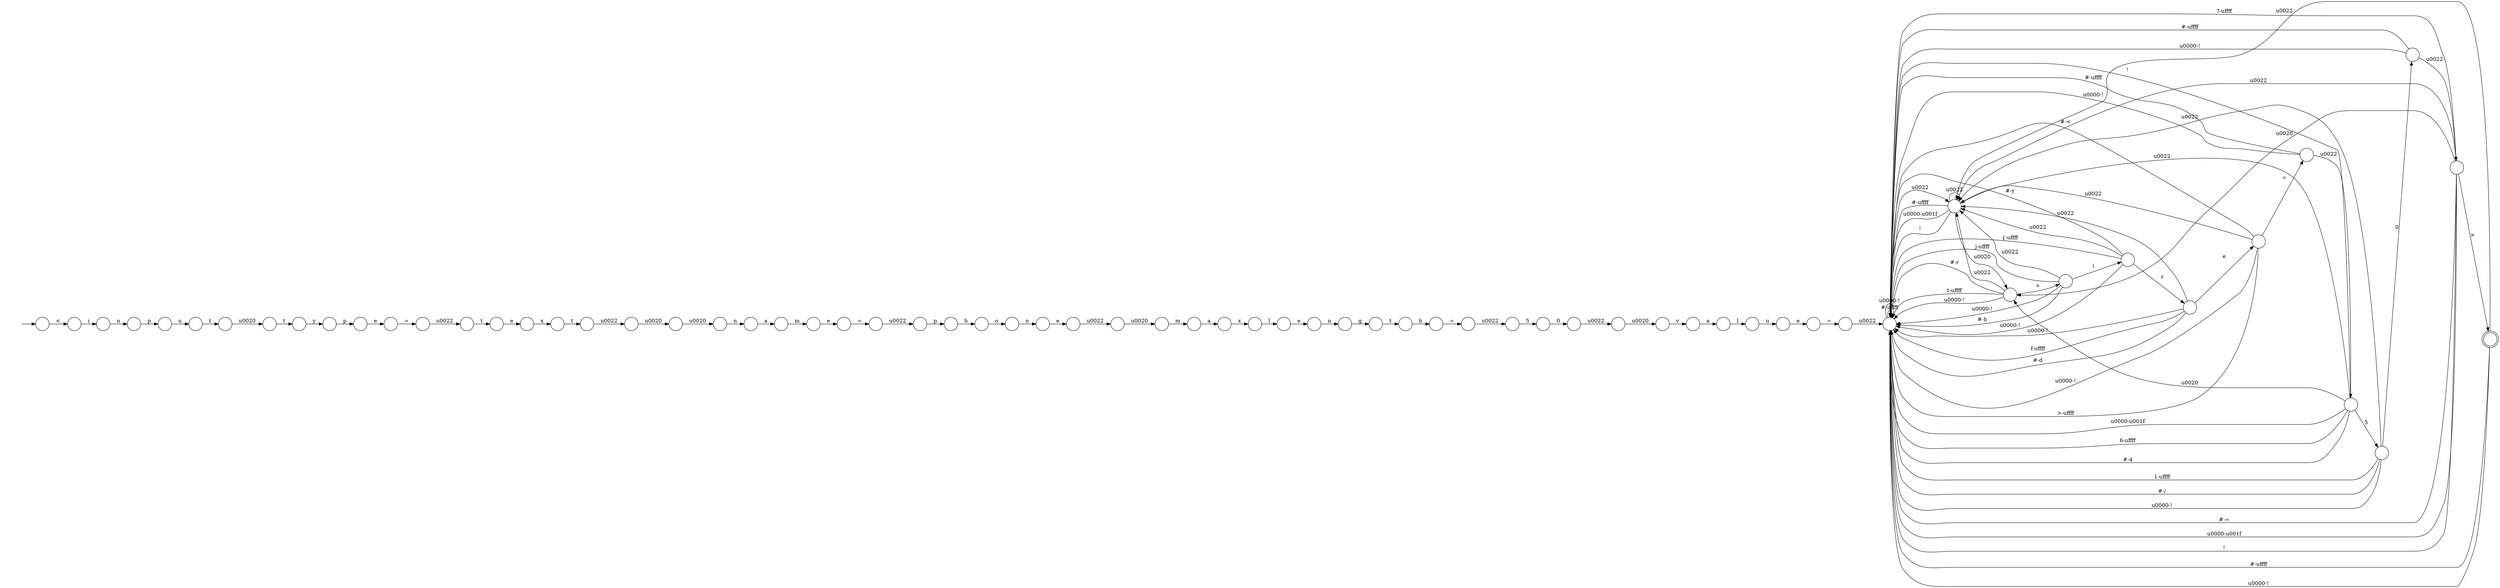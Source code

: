 digraph Automaton {
  rankdir = LR;
  0 [shape=circle,label=""];
  0 -> 64 [label="t"]
  1 [shape=circle,label=""];
  1 -> 53 [label="e"]
  2 [shape=circle,label=""];
  2 -> 50 [label="\u0022"]
  2 -> 2 [label="#-\uffff"]
  2 -> 2 [label="\u0000-!"]
  3 [shape=circle,label=""];
  3 -> 46 [label="a"]
  4 [shape=circle,label=""];
  4 -> 23 [label="h"]
  5 [shape=circle,label=""];
  5 -> 28 [label="z"]
  5 -> 50 [label="\u0022"]
  5 -> 2 [label="\u0000-!"]
  5 -> 2 [label="#-y"]
  5 -> 2 [label="{-\uffff"]
  6 [shape=circle,label=""];
  6 -> 50 [label="\u0022"]
  6 -> 2 [label="#-="]
  6 -> 58 [label=">"]
  6 -> 2 [label="\u0000-\u001f"]
  6 -> 66 [label="\u0020"]
  6 -> 2 [label="!"]
  6 -> 2 [label="?-\uffff"]
  7 [shape=circle,label=""];
  7 -> 2 [label="\u0022"]
  8 [shape=circle,label=""];
  8 -> 47 [label="\u0020"]
  9 [shape=circle,label=""];
  9 -> 3 [label="v"]
  10 [shape=circle,label=""];
  10 -> 13 [label="e"]
  11 [shape=circle,label=""];
  11 -> 40 [label="="]
  12 [shape=circle,label=""];
  12 -> 37 [label="n"]
  13 [shape=circle,label=""];
  13 -> 24 [label="="]
  14 [shape=circle,label=""];
  14 -> 38 [label="e"]
  15 [shape=circle,label=""];
  15 -> 39 [label="p"]
  16 [shape=circle,label=""];
  16 -> 26 [label="l"]
  17 [shape=circle,label=""];
  17 -> 1 [label="u"]
  18 [shape=circle,label=""];
  18 -> 10 [label="p"]
  19 [shape=circle,label=""];
  19 -> 65 [label="\u0022"]
  20 [shape=circle,label=""];
  20 -> 0 [label="\u0020"]
  21 [shape=circle,label=""];
  21 -> 45 [label="\u0022"]
  21 -> 2 [label="#-\uffff"]
  21 -> 2 [label="\u0000-!"]
  22 [shape=circle,label=""];
  22 -> 63 [label="u"]
  23 [shape=circle,label=""];
  23 -> 19 [label="="]
  24 [shape=circle,label=""];
  24 -> 36 [label="\u0022"]
  25 [shape=circle,label=""];
  25 -> 16 [label="x"]
  26 [shape=circle,label=""];
  26 -> 12 [label="e"]
  27 [shape=circle,label=""];
  27 -> 59 [label="m"]
  28 [shape=circle,label=""];
  28 -> 50 [label="\u0022"]
  28 -> 34 [label="e"]
  28 -> 2 [label="\u0000-!"]
  28 -> 2 [label="f-\uffff"]
  28 -> 2 [label="#-d"]
  29 [shape=circle,label=""];
  29 -> 49 [label="n"]
  30 [shape=circle,label=""];
  30 -> 48 [label="e"]
  31 [shape=circle,label=""];
  31 -> 27 [label="a"]
  32 [shape=circle,label=""];
  32 -> 6 [label="\u0022"]
  32 -> 2 [label="#-\uffff"]
  32 -> 2 [label="\u0000-!"]
  33 [shape=circle,label=""];
  33 -> 50 [label="\u0022"]
  33 -> 2 [label="\u0000-!"]
  33 -> 2 [label="1-\uffff"]
  33 -> 32 [label="0"]
  33 -> 2 [label="#-/"]
  34 [shape=circle,label=""];
  34 -> 21 [label="="]
  34 -> 50 [label="\u0022"]
  34 -> 2 [label="#-<"]
  34 -> 2 [label="\u0000-!"]
  34 -> 2 [label=">-\uffff"]
  35 [shape=circle,label=""];
  35 -> 30 [label="n"]
  36 [shape=circle,label=""];
  36 -> 14 [label="t"]
  37 [shape=circle,label=""];
  37 -> 41 [label="g"]
  38 [shape=circle,label=""];
  38 -> 60 [label="x"]
  39 [shape=circle,label=""];
  39 -> 51 [label="h"]
  40 [shape=circle,label=""];
  40 -> 15 [label="\u0022"]
  41 [shape=circle,label=""];
  41 -> 4 [label="t"]
  42 [shape=circle,label=""];
  42 -> 54 [label="\u0020"]
  43 [shape=circle,label=""];
  43 -> 52 [label="\u0022"]
  44 [shape=circle,label=""];
  44 -> 8 [label="\u0020"]
  45 [shape=circle,label=""];
  45 -> 50 [label="\u0022"]
  45 -> 2 [label="\u0000-\u001f"]
  45 -> 66 [label="\u0020"]
  45 -> 33 [label="5"]
  45 -> 2 [label="6-\uffff"]
  45 -> 2 [label="#-4"]
  45 -> 2 [label="!"]
  46 [shape=circle,label=""];
  46 -> 17 [label="l"]
  47 [shape=circle,label=""];
  47 -> 31 [label="n"]
  48 [shape=circle,label=""];
  48 -> 42 [label="\u0022"]
  49 [shape=circle,label=""];
  49 -> 22 [label="p"]
  50 [shape=circle,label=""];
  50 -> 50 [label="\u0022"]
  50 -> 2 [label="#-\uffff"]
  50 -> 2 [label="\u0000-\u001f"]
  50 -> 66 [label="\u0020"]
  50 -> 2 [label="!"]
  51 [shape=circle,label=""];
  51 -> 35 [label="o"]
  52 [shape=circle,label=""];
  52 -> 9 [label="\u0020"]
  53 [shape=circle,label=""];
  53 -> 7 [label="="]
  54 [shape=circle,label=""];
  54 -> 67 [label="m"]
  55 [shape=circle,label=""];
  55 -> 29 [label="i"]
  56 [shape=circle,label=""];
  56 -> 50 [label="\u0022"]
  56 -> 2 [label="\u0000-!"]
  56 -> 5 [label="i"]
  56 -> 2 [label="#-h"]
  56 -> 2 [label="j-\uffff"]
  57 [shape=circle,label=""];
  57 -> 43 [label="0"]
  58 [shape=doublecircle,label=""];
  58 -> 50 [label="\u0022"]
  58 -> 2 [label="#-\uffff"]
  58 -> 2 [label="\u0000-!"]
  59 [shape=circle,label=""];
  59 -> 11 [label="e"]
  60 [shape=circle,label=""];
  60 -> 62 [label="t"]
  61 [shape=circle,label=""];
  initial [shape=plaintext,label=""];
  initial -> 61
  61 -> 55 [label="<"]
  62 [shape=circle,label=""];
  62 -> 44 [label="\u0022"]
  63 [shape=circle,label=""];
  63 -> 20 [label="t"]
  64 [shape=circle,label=""];
  64 -> 18 [label="y"]
  65 [shape=circle,label=""];
  65 -> 57 [label="5"]
  66 [shape=circle,label=""];
  66 -> 50 [label="\u0022"]
  66 -> 2 [label="\u0000-!"]
  66 -> 2 [label="#-r"]
  66 -> 56 [label="s"]
  66 -> 2 [label="t-\uffff"]
  67 [shape=circle,label=""];
  67 -> 25 [label="a"]
}

